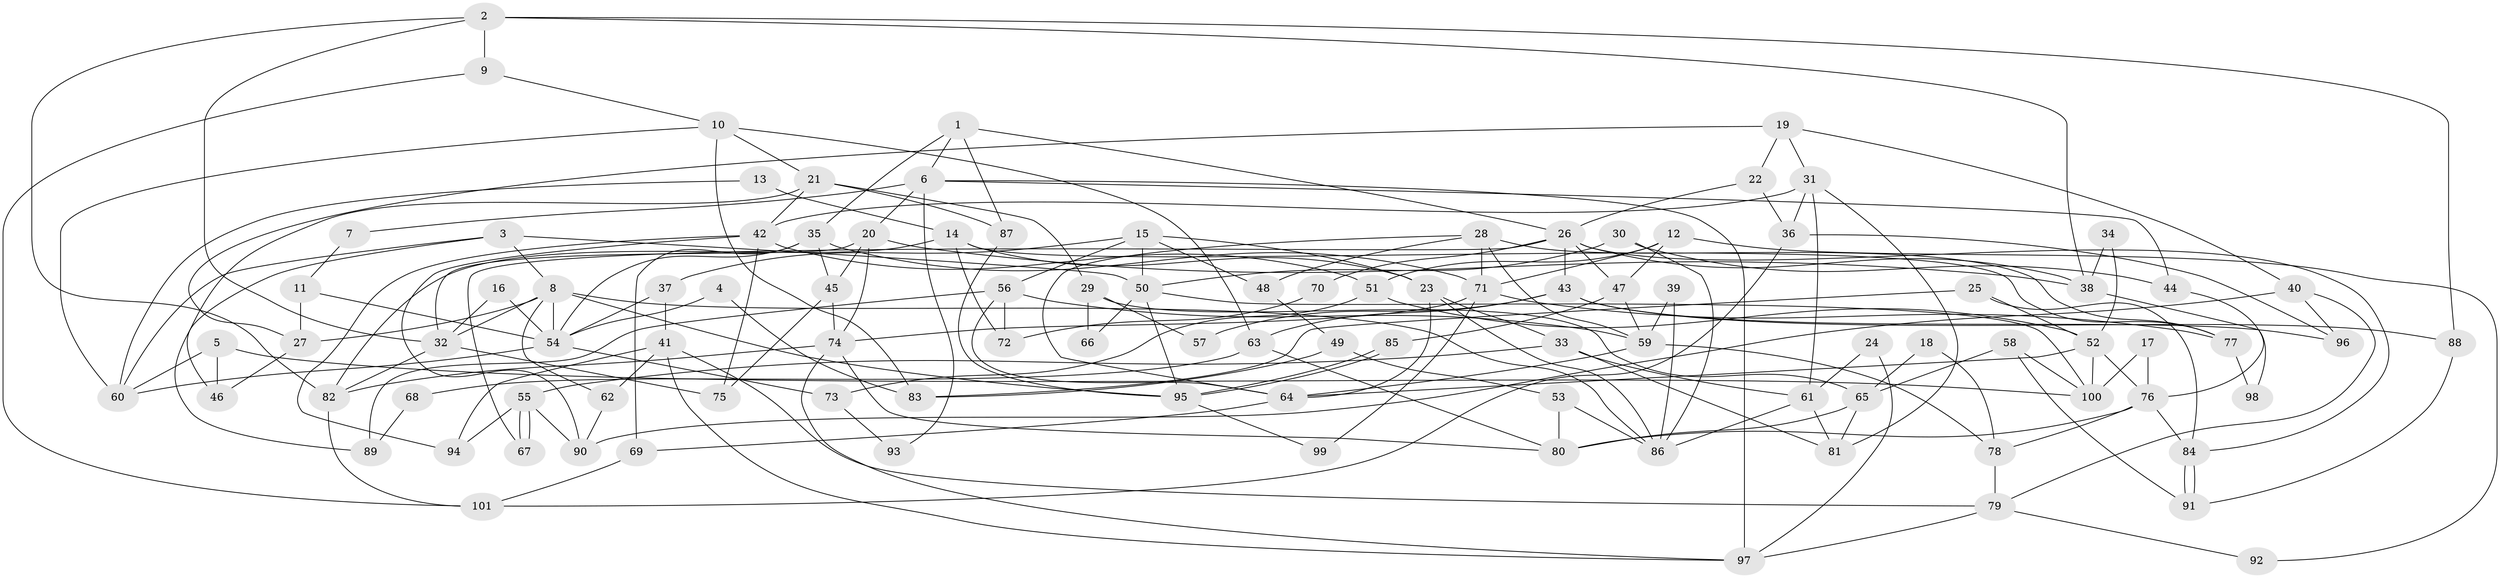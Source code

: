 // Generated by graph-tools (version 1.1) at 2025/26/03/09/25 03:26:13]
// undirected, 101 vertices, 202 edges
graph export_dot {
graph [start="1"]
  node [color=gray90,style=filled];
  1;
  2;
  3;
  4;
  5;
  6;
  7;
  8;
  9;
  10;
  11;
  12;
  13;
  14;
  15;
  16;
  17;
  18;
  19;
  20;
  21;
  22;
  23;
  24;
  25;
  26;
  27;
  28;
  29;
  30;
  31;
  32;
  33;
  34;
  35;
  36;
  37;
  38;
  39;
  40;
  41;
  42;
  43;
  44;
  45;
  46;
  47;
  48;
  49;
  50;
  51;
  52;
  53;
  54;
  55;
  56;
  57;
  58;
  59;
  60;
  61;
  62;
  63;
  64;
  65;
  66;
  67;
  68;
  69;
  70;
  71;
  72;
  73;
  74;
  75;
  76;
  77;
  78;
  79;
  80;
  81;
  82;
  83;
  84;
  85;
  86;
  87;
  88;
  89;
  90;
  91;
  92;
  93;
  94;
  95;
  96;
  97;
  98;
  99;
  100;
  101;
  1 -- 6;
  1 -- 35;
  1 -- 26;
  1 -- 87;
  2 -- 82;
  2 -- 32;
  2 -- 9;
  2 -- 38;
  2 -- 88;
  3 -- 50;
  3 -- 8;
  3 -- 60;
  3 -- 89;
  4 -- 83;
  4 -- 54;
  5 -- 60;
  5 -- 100;
  5 -- 46;
  6 -- 44;
  6 -- 20;
  6 -- 7;
  6 -- 93;
  6 -- 97;
  7 -- 11;
  8 -- 32;
  8 -- 27;
  8 -- 54;
  8 -- 62;
  8 -- 86;
  8 -- 95;
  9 -- 101;
  9 -- 10;
  10 -- 60;
  10 -- 21;
  10 -- 63;
  10 -- 83;
  11 -- 54;
  11 -- 27;
  12 -- 47;
  12 -- 71;
  12 -- 51;
  12 -- 92;
  13 -- 14;
  13 -- 60;
  14 -- 77;
  14 -- 23;
  14 -- 72;
  14 -- 82;
  15 -- 56;
  15 -- 23;
  15 -- 37;
  15 -- 48;
  15 -- 50;
  16 -- 32;
  16 -- 54;
  17 -- 76;
  17 -- 100;
  18 -- 65;
  18 -- 78;
  19 -- 40;
  19 -- 22;
  19 -- 27;
  19 -- 31;
  20 -- 74;
  20 -- 32;
  20 -- 38;
  20 -- 45;
  21 -- 87;
  21 -- 29;
  21 -- 42;
  21 -- 46;
  22 -- 26;
  22 -- 36;
  23 -- 86;
  23 -- 33;
  23 -- 64;
  24 -- 61;
  24 -- 97;
  25 -- 52;
  25 -- 84;
  25 -- 83;
  26 -- 38;
  26 -- 43;
  26 -- 47;
  26 -- 67;
  26 -- 70;
  26 -- 84;
  27 -- 46;
  28 -- 48;
  28 -- 64;
  28 -- 59;
  28 -- 71;
  28 -- 77;
  29 -- 65;
  29 -- 57;
  29 -- 66;
  30 -- 86;
  30 -- 50;
  30 -- 44;
  31 -- 42;
  31 -- 36;
  31 -- 61;
  31 -- 81;
  32 -- 82;
  32 -- 75;
  33 -- 55;
  33 -- 61;
  33 -- 81;
  34 -- 38;
  34 -- 52;
  35 -- 71;
  35 -- 69;
  35 -- 45;
  35 -- 54;
  36 -- 96;
  36 -- 101;
  37 -- 54;
  37 -- 41;
  38 -- 98;
  39 -- 59;
  39 -- 86;
  40 -- 90;
  40 -- 79;
  40 -- 96;
  41 -- 97;
  41 -- 62;
  41 -- 79;
  41 -- 94;
  42 -- 90;
  42 -- 51;
  42 -- 75;
  42 -- 94;
  43 -- 63;
  43 -- 57;
  43 -- 88;
  43 -- 96;
  44 -- 76;
  45 -- 74;
  45 -- 75;
  47 -- 59;
  47 -- 85;
  48 -- 49;
  49 -- 53;
  49 -- 83;
  50 -- 95;
  50 -- 66;
  50 -- 100;
  51 -- 52;
  51 -- 73;
  52 -- 76;
  52 -- 64;
  52 -- 100;
  53 -- 86;
  53 -- 80;
  54 -- 60;
  54 -- 73;
  55 -- 67;
  55 -- 67;
  55 -- 94;
  55 -- 90;
  56 -- 64;
  56 -- 59;
  56 -- 72;
  56 -- 89;
  58 -- 91;
  58 -- 100;
  58 -- 65;
  59 -- 64;
  59 -- 78;
  61 -- 81;
  61 -- 86;
  62 -- 90;
  63 -- 80;
  63 -- 68;
  64 -- 69;
  65 -- 81;
  65 -- 80;
  68 -- 89;
  69 -- 101;
  70 -- 72;
  71 -- 74;
  71 -- 77;
  71 -- 99;
  73 -- 93;
  74 -- 80;
  74 -- 82;
  74 -- 97;
  76 -- 78;
  76 -- 84;
  76 -- 80;
  77 -- 98;
  78 -- 79;
  79 -- 97;
  79 -- 92;
  82 -- 101;
  84 -- 91;
  84 -- 91;
  85 -- 95;
  85 -- 95;
  87 -- 95;
  88 -- 91;
  95 -- 99;
}

